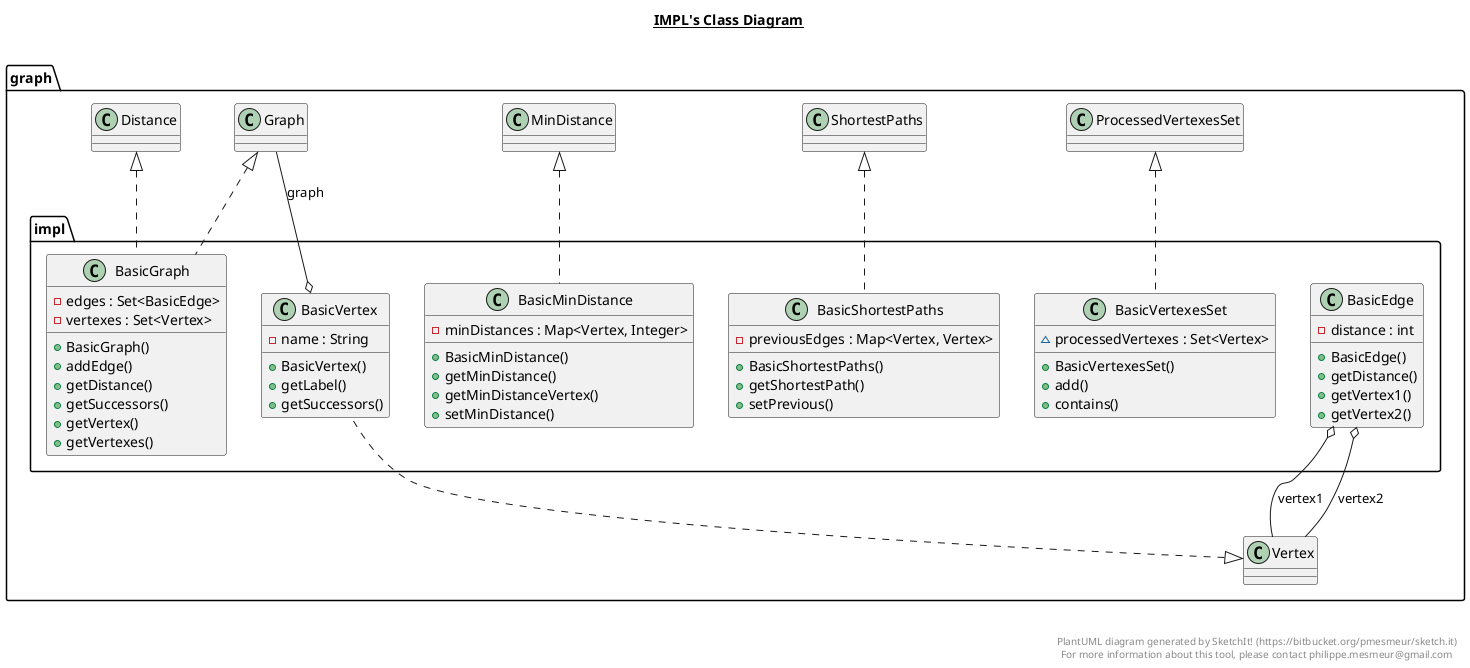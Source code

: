 @startuml

title __IMPL's Class Diagram__\n

  namespace graph {
    namespace impl {
      class graph.impl.BasicEdge {
          - distance : int
          + BasicEdge()
          + getDistance()
          + getVertex1()
          + getVertex2()
      }
    }
  }
  

  namespace graph {
    namespace impl {
      class graph.impl.BasicGraph {
          - edges : Set<BasicEdge>
          - vertexes : Set<Vertex>
          + BasicGraph()
          + addEdge()
          + getDistance()
          + getSuccessors()
          + getVertex()
          + getVertexes()
      }
    }
  }
  

  namespace graph {
    namespace impl {
      class graph.impl.BasicMinDistance {
          - minDistances : Map<Vertex, Integer>
          + BasicMinDistance()
          + getMinDistance()
          + getMinDistanceVertex()
          + setMinDistance()
      }
    }
  }
  

  namespace graph {
    namespace impl {
      class graph.impl.BasicShortestPaths {
          - previousEdges : Map<Vertex, Vertex>
          + BasicShortestPaths()
          + getShortestPath()
          + setPrevious()
      }
    }
  }
  

  namespace graph {
    namespace impl {
      class graph.impl.BasicVertex {
          - name : String
          + BasicVertex()
          + getLabel()
          + getSuccessors()
      }
    }
  }
  

  namespace graph {
    namespace impl {
      class graph.impl.BasicVertexesSet {
          ~ processedVertexes : Set<Vertex>
          + BasicVertexesSet()
          + add()
          + contains()
      }
    }
  }
  

  graph.impl.BasicEdge o-- graph.Vertex : vertex1
  graph.impl.BasicEdge o-- graph.Vertex : vertex2
  graph.impl.BasicGraph .up.|> graph.Distance
  graph.impl.BasicGraph .up.|> graph.Graph
  graph.impl.BasicMinDistance .up.|> graph.MinDistance
  graph.impl.BasicShortestPaths .up.|> graph.ShortestPaths
  graph.impl.BasicVertex .up.|> graph.Vertex
  graph.impl.BasicVertex o-- graph.Graph : graph
  graph.impl.BasicVertexesSet .up.|> graph.ProcessedVertexesSet


right footer


PlantUML diagram generated by SketchIt! (https://bitbucket.org/pmesmeur/sketch.it)
For more information about this tool, please contact philippe.mesmeur@gmail.com
endfooter

@enduml
